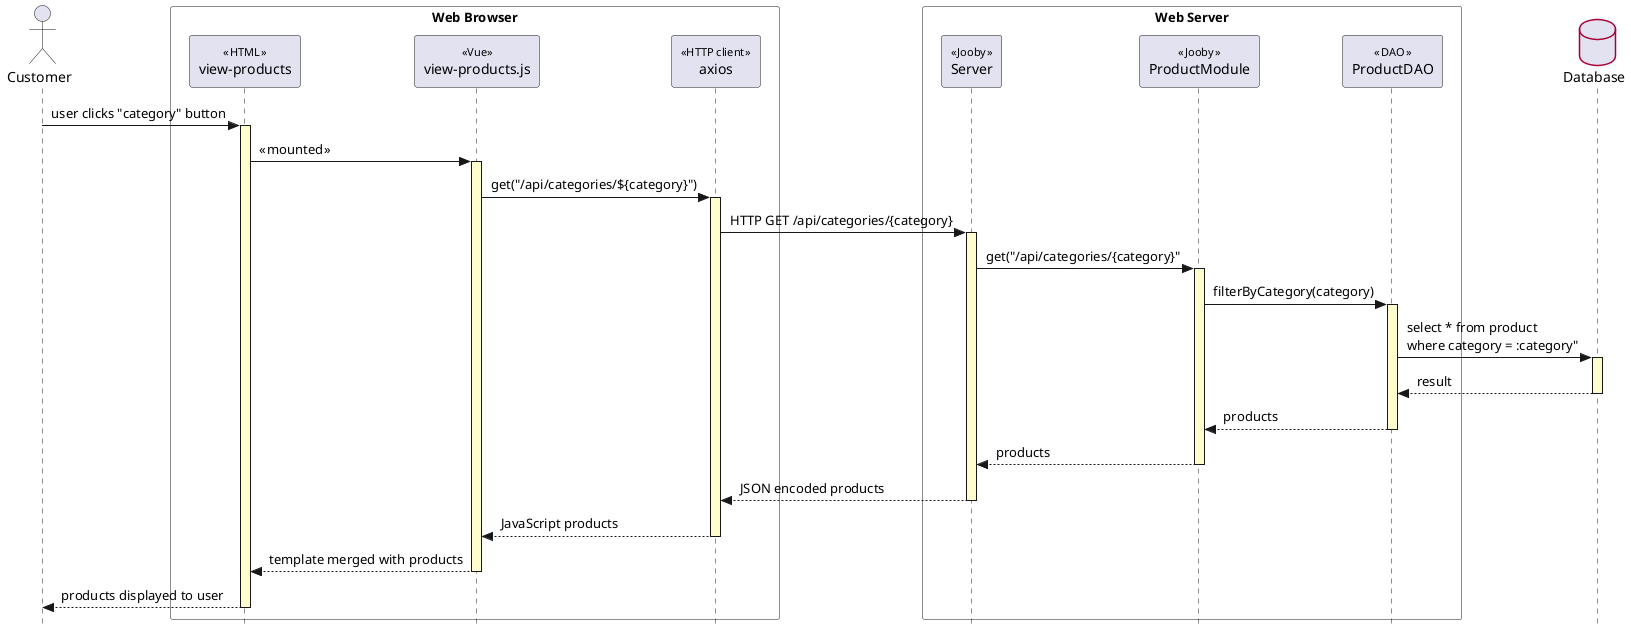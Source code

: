 @startuml
' style tweaks to make the diagram a little more readable
skinparam {
	Style strictuml
	RoundCorner 5
	BoxPadding 35
	ParticipantPadding 15
    Padding 2

	Sequence {
		' make activations yellow too
		LifeLineBackgroundColor #FDFDCD

		' make stereotypes less ugly
		Stereotype {
			Font {
				Size 11
				Style plain
			}
		}
	}

   Database {
		BorderColor #A80036
	}

}

Actor Customer as user
box "             Web Browser             " #white
	Participant "view-products" as page << HTML >>
	user -> page++: user clicks "category" button
    participant "view-products.js" as controller <<Vue>>
    participant "axios" as axios <<HTTP client >>
end box

box "Web Server" #white
	Participant "Server" as service << Jooby >>
	Participant "ProductModule" as module << Jooby >>
	Participant "ProductDAO" as dao << DAO >>
end box

database "Database" as db

page -> controller++ : « mounted »
controller -> axios++ : get("/api/categories/${category}")
axios -> service++ : HTTP GET /api/categories/{category}
service -> module++ : get("/api/categories/{category}"
module -> dao++ : filterByCategory(category)
dao -> db++ : select * from product \nwhere category = :category"

return result
return products
return products
return JSON encoded products
return JavaScript products
' controller --
return template merged with products
return products displayed to user
@enduml
